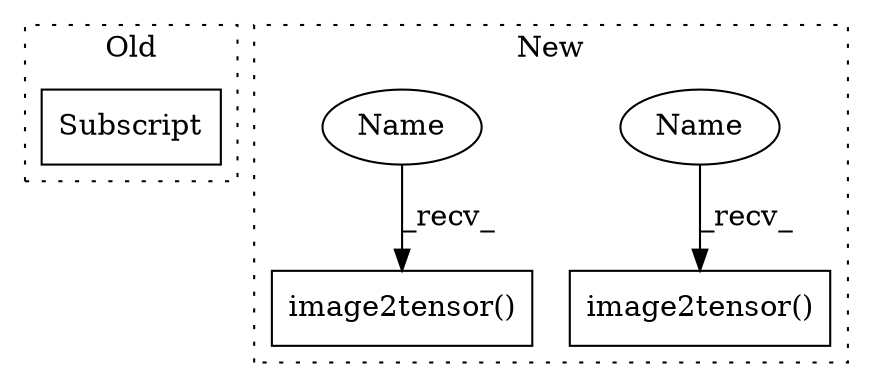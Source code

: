 digraph G {
subgraph cluster0 {
1 [label="Subscript" a="63" s="3026,0" l="16,0" shape="box"];
label = "Old";
style="dotted";
}
subgraph cluster1 {
2 [label="image2tensor()" a="75" s="3303,3338" l="21,31" shape="box"];
3 [label="image2tensor()" a="75" s="3035,3070" l="21,31" shape="box"];
4 [label="Name" a="87" s="3035" l="7" shape="ellipse"];
5 [label="Name" a="87" s="3303" l="7" shape="ellipse"];
label = "New";
style="dotted";
}
4 -> 3 [label="_recv_"];
5 -> 2 [label="_recv_"];
}